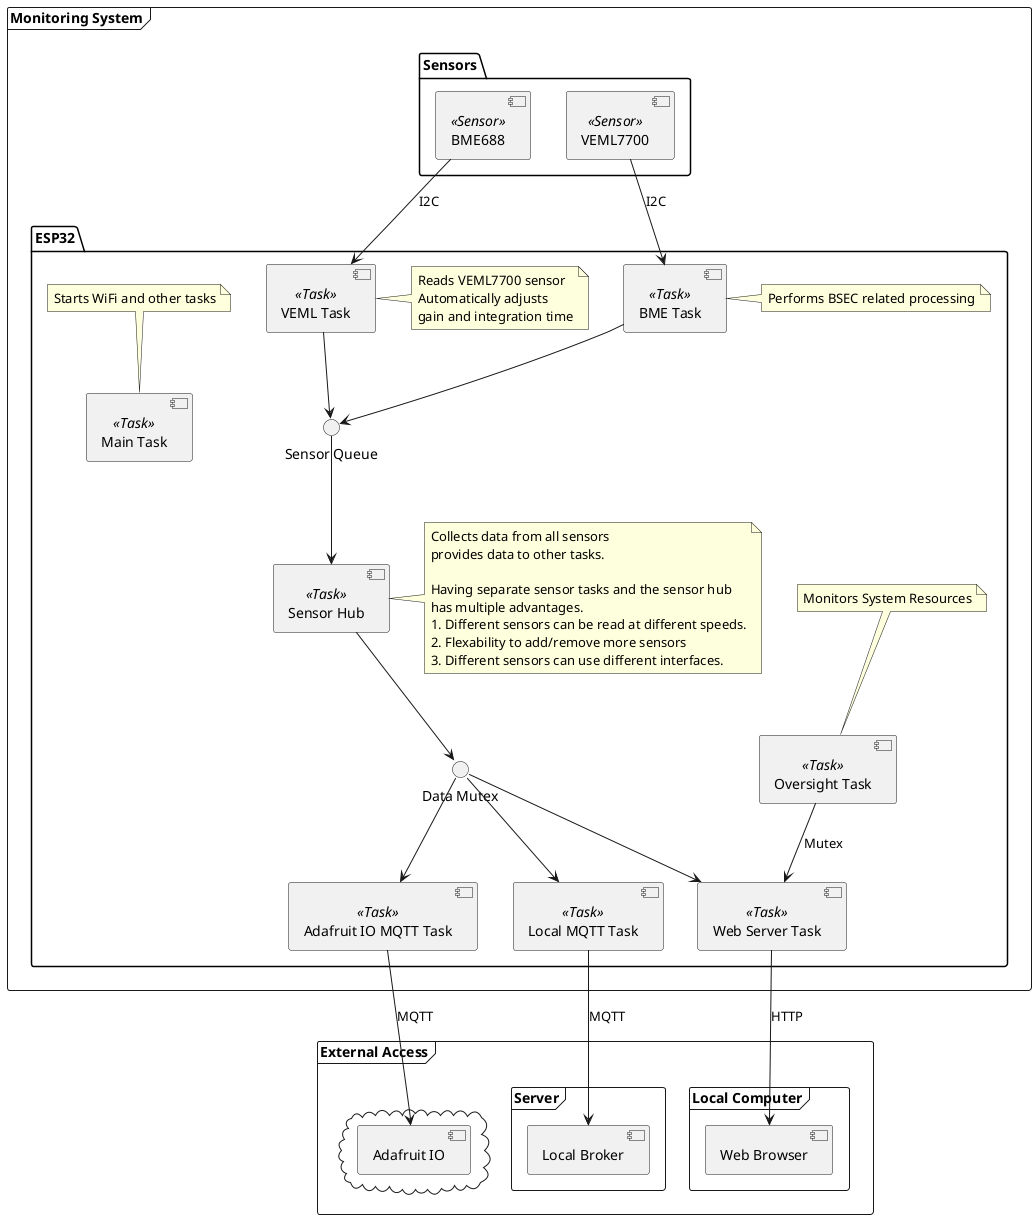 @startuml tasks

Frame "Monitoring System" {


    package Sensors {
        [BME688] <<Sensor>>
        [VEML7700] <<Sensor>>
    }


    package ESP32 {

        [Main Task] <<Task>>
        [BME Task] <<Task>>
        [VEML Task] <<Task>>
        [Oversight Task]<<Task>>
        [Sensor Hub] <<Task>>
        [Adafruit IO MQTT Task] <<Task>>
        [Local MQTT Task] <<Task>>
        [Web Server Task] <<Task>>
        () "Sensor Queue" as SQ
        () "Data Mutex" as DM

        note top of [Main Task]: Starts WiFi and other tasks
        note top of [Oversight Task]: Monitors System Resources
        note right of [VEML Task]
            Reads VEML7700 sensor
            Automatically adjusts
            gain and integration time
        end note
        note right of [BME Task]
            Performs BSEC related processing
        end note
        note Left of [Sensor Hub]
            Collects data from all sensors
            provides data to other tasks.

            Having separate sensor tasks and the sensor hub
            has multiple advantages.
            1. Different sensors can be read at different speeds.
            2. Flexability to add/remove more sensors
            3. Different sensors can use different interfaces.
        end note


        [BME Task] --> SQ
        [VEML Task] --> SQ
        SQ --> [Sensor Hub]
        [Sensor Hub] --> DM
        DM --> [Local MQTT Task]
        DM --> [Adafruit IO MQTT Task]
        DM --> [Web Server Task]

        [Oversight Task] --> [Web Server Task] : Mutex
    }
}


frame "External Access"{
    cloud {
        [Adafruit IO]
    }


    frame Server {
        [Local Broker]

    }

    frame "Local Computer" {
        [Web Browser]
    }
}

[VEML7700] --> [BME Task] : I2C
[BME688] --> [VEML Task] : I2C


[Adafruit IO MQTT Task]
[Web Server Task] --> [Web Browser] : HTTP
[Adafruit IO MQTT Task] --> [Adafruit IO] : MQTT
[Local MQTT Task] --> [Local Broker] : MQTT

@enduml